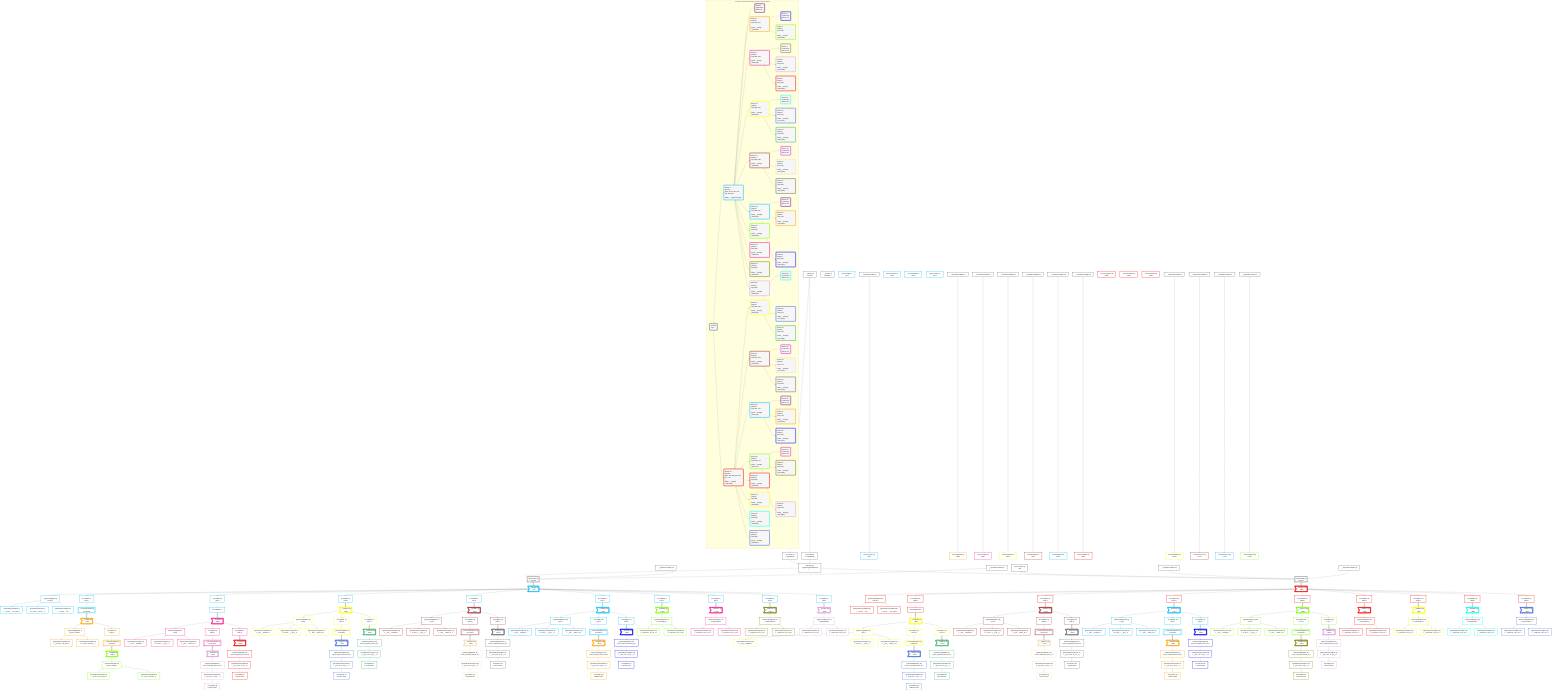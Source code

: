 graph TD
    classDef path fill:#eee,stroke:#000,color:#000
    classDef plan fill:#fff,stroke-width:3px,color:#000
    classDef itemplan fill:#fff,stroke-width:6px,color:#000
    classDef sideeffectplan fill:#f00,stroke-width:6px,color:#000
    classDef bucket fill:#f6f6f6,color:#000,stroke-width:6px,text-align:left


    %% define steps
    __Value3["__Value[3∈0]<br />ᐸcontextᐳ"]:::plan
    __Value5["__Value[5∈0]<br />ᐸrootValueᐳ"]:::plan
    Access27["Access[27∈0]<br />ᐸ3.pgSettingsᐳ"]:::plan
    Access28["Access[28∈0]<br />ᐸ3.withPgClientᐳ"]:::plan
    Object29["Object[29∈0]<br />ᐸ{pgSettings,withPgClient}ᐳ"]:::plan
    __InputStaticLeaf146["__InputStaticLeaf[146∈0]"]:::plan
    __InputStaticLeaf169["__InputStaticLeaf[169∈0]"]:::plan
    PgSelect26[["PgSelect[26∈0]<br />ᐸpersonᐳ"]]:::plan
    Connection57["Connection[57∈0]<br />ᐸ53ᐳ"]:::plan
    __Item58>"__Item[58∈1]<br />ᐸ26ᐳ"]:::itemplan
    PgSelectSingle59["PgSelectSingle[59∈1]<br />ᐸpersonᐳ"]:::plan
    PgClassExpression60["PgClassExpression[60∈1]<br />ᐸ__person__...full_name”ᐳ"]:::plan
    PgClassExpression62["PgClassExpression[62∈1]<br />ᐸ”c”.”perso..._person__)ᐳ"]:::plan
    Connection90["Connection[90∈1]<br />ᐸ86ᐳ"]:::plan
    PgClassExpression91["PgClassExpression[91∈1]<br />ᐸ__person__.”id”ᐳ"]:::plan
    __InputStaticLeaf93["__InputStaticLeaf[93∈0]"]:::plan
    Connection117["Connection[117∈1]<br />ᐸ113ᐳ"]:::plan
    Connection164["Connection[164∈1]<br />ᐸ160ᐳ"]:::plan
    Connection203["Connection[203∈1]<br />ᐸ199ᐳ"]:::plan
    Connection221["Connection[221∈1]<br />ᐸ217ᐳ"]:::plan
    Access862["Access[862∈1]<br />ᐸ58.4ᐳ"]:::plan
    __ListTransform249[["__ListTransform[249∈1]<br />ᐸeach:248ᐳ"]]:::plan
    __Item252>"__Item[252∈3]<br />ᐸ249ᐳ"]:::itemplan
    PgSelectSingle253["PgSelectSingle[253∈3]<br />ᐸperson_friendsᐳ"]:::plan
    PgClassExpression254["PgClassExpression[254∈3]<br />ᐸ__person_f...full_name”ᐳ"]:::plan
    PgClassExpression256["PgClassExpression[256∈3]<br />ᐸ”c”.”perso...friends__)ᐳ"]:::plan
    __InputStaticLeaf257["__InputStaticLeaf[257∈0]"]:::plan
    Connection284["Connection[284∈3]<br />ᐸ280ᐳ"]:::plan
    Access861["Access[861∈3]<br />ᐸ252.0ᐳ"]:::plan
    __ListTransform286[["__ListTransform[286∈3]<br />ᐸeach:285ᐳ"]]:::plan
    __Item289>"__Item[289∈5]<br />ᐸ286ᐳ"]:::itemplan
    PgSelectSingle290["PgSelectSingle[290∈5]<br />ᐸperson_friendsᐳ"]:::plan
    PgClassExpression291["PgClassExpression[291∈5]<br />ᐸ__person_f...full_name”ᐳ"]:::plan
    PgClassExpression293["PgClassExpression[293∈5]<br />ᐸ”c”.”perso...friends__)ᐳ"]:::plan
    Access859["Access[859∈1]<br />ᐸ58.3ᐳ"]:::plan
    Reverse860["Reverse[860∈1]"]:::plan
    __Item295>"__Item[295∈6]<br />ᐸ860ᐳ"]:::itemplan
    PgSelectSingle296["PgSelectSingle[296∈6]<br />ᐸpostᐳ"]:::plan
    PgClassExpression297["PgClassExpression[297∈6]<br />ᐸ__post__.”headline”ᐳ"]:::plan
    PgClassExpression301["PgClassExpression[301∈6]<br />ᐸ”a”.”post_...(__post__)ᐳ"]:::plan
    PgClassExpression302["PgClassExpression[302∈6]<br />ᐸ__post__.”author_id”ᐳ"]:::plan
    __InputStaticLeaf303["__InputStaticLeaf[303∈0]"]:::plan
    Connection313["Connection[313∈6]<br />ᐸ309ᐳ"]:::plan
    Access857["Access[857∈6]<br />ᐸ295.0ᐳ"]:::plan
    __ListTransform325[["__ListTransform[325∈6]<br />ᐸeach:324ᐳ"]]:::plan
    __Item329>"__Item[329∈8]<br />ᐸ325ᐳ"]:::itemplan
    PgSelectSingle330["PgSelectSingle[330∈8]<br />ᐸpost_computed_interval_setᐳ"]:::plan
    PgClassExpression331["PgClassExpression[331∈8]<br />ᐸ__post_com...al_set__.vᐳ"]:::plan
    Access332["Access[332∈8]<br />ᐸ331.secondsᐳ"]:::plan
    Access858["Access[858∈6]<br />ᐸ295.1ᐳ"]:::plan
    __Item333>"__Item[333∈9]<br />ᐸ858ᐳ"]:::itemplan
    PgSelectSingle334["PgSelectSingle[334∈9]<br />ᐸpost_computed_interval_setᐳ"]:::plan
    PgClassExpression335["PgClassExpression[335∈9]<br />ᐸ__post_com...al_set__.vᐳ"]:::plan
    Access336["Access[336∈9]<br />ᐸ335.secondsᐳ"]:::plan
    Access866["Access[866∈1]<br />ᐸ58.8ᐳ"]:::plan
    __Item337>"__Item[337∈10]<br />ᐸ866ᐳ"]:::itemplan
    PgSelectSingle338["PgSelectSingle[338∈10]<br />ᐸpostᐳ"]:::plan
    PgClassExpression339["PgClassExpression[339∈10]<br />ᐸ__post__.”headline”ᐳ"]:::plan
    PgClassExpression343["PgClassExpression[343∈10]<br />ᐸ”a”.”post_...(__post__)ᐳ"]:::plan
    PgClassExpression344["PgClassExpression[344∈10]<br />ᐸ__post__.”author_id”ᐳ"]:::plan
    __InputStaticLeaf345["__InputStaticLeaf[345∈0]"]:::plan
    Connection355["Connection[355∈10]<br />ᐸ351ᐳ"]:::plan
    Access855["Access[855∈10]<br />ᐸ337.0ᐳ"]:::plan
    __ListTransform367[["__ListTransform[367∈10]<br />ᐸeach:366ᐳ"]]:::plan
    __Item371>"__Item[371∈12]<br />ᐸ367ᐳ"]:::itemplan
    PgSelectSingle372["PgSelectSingle[372∈12]<br />ᐸpost_computed_interval_setᐳ"]:::plan
    PgClassExpression373["PgClassExpression[373∈12]<br />ᐸ__post_com...al_set__.vᐳ"]:::plan
    Access374["Access[374∈12]<br />ᐸ373.secondsᐳ"]:::plan
    Access856["Access[856∈10]<br />ᐸ337.1ᐳ"]:::plan
    __Item375>"__Item[375∈13]<br />ᐸ856ᐳ"]:::itemplan
    PgSelectSingle376["PgSelectSingle[376∈13]<br />ᐸpost_computed_interval_setᐳ"]:::plan
    PgClassExpression377["PgClassExpression[377∈13]<br />ᐸ__post_com...al_set__.vᐳ"]:::plan
    Access378["Access[378∈13]<br />ᐸ377.secondsᐳ"]:::plan
    Access854["Access[854∈1]<br />ᐸ58.2ᐳ"]:::plan
    __Item380>"__Item[380∈14]<br />ᐸ854ᐳ"]:::itemplan
    PgSelectSingle381["PgSelectSingle[381∈14]<br />ᐸpostᐳ"]:::plan
    PgClassExpression382["PgClassExpression[382∈14]<br />ᐸ__post__.”headline”ᐳ"]:::plan
    PgClassExpression386["PgClassExpression[386∈14]<br />ᐸ”a”.”post_...(__post__)ᐳ"]:::plan
    PgClassExpression387["PgClassExpression[387∈14]<br />ᐸ__post__.”author_id”ᐳ"]:::plan
    __InputStaticLeaf388["__InputStaticLeaf[388∈0]"]:::plan
    Connection398["Connection[398∈14]<br />ᐸ394ᐳ"]:::plan
    Access852["Access[852∈14]<br />ᐸ380.0ᐳ"]:::plan
    __ListTransform410[["__ListTransform[410∈14]<br />ᐸeach:409ᐳ"]]:::plan
    __Item414>"__Item[414∈16]<br />ᐸ410ᐳ"]:::itemplan
    PgSelectSingle415["PgSelectSingle[415∈16]<br />ᐸpost_computed_interval_setᐳ"]:::plan
    PgClassExpression416["PgClassExpression[416∈16]<br />ᐸ__post_com...al_set__.vᐳ"]:::plan
    Access417["Access[417∈16]<br />ᐸ416.secondsᐳ"]:::plan
    Access853["Access[853∈14]<br />ᐸ380.1ᐳ"]:::plan
    __Item418>"__Item[418∈17]<br />ᐸ853ᐳ"]:::itemplan
    PgSelectSingle419["PgSelectSingle[419∈17]<br />ᐸpost_computed_interval_setᐳ"]:::plan
    PgClassExpression420["PgClassExpression[420∈17]<br />ᐸ__post_com...al_set__.vᐳ"]:::plan
    Access421["Access[421∈17]<br />ᐸ420.secondsᐳ"]:::plan
    Access865["Access[865∈1]<br />ᐸ58.7ᐳ"]:::plan
    __Item422>"__Item[422∈18]<br />ᐸ865ᐳ"]:::itemplan
    PgSelectSingle423["PgSelectSingle[423∈18]<br />ᐸpostᐳ"]:::plan
    PgClassExpression424["PgClassExpression[424∈18]<br />ᐸ__post__.”headline”ᐳ"]:::plan
    PgClassExpression428["PgClassExpression[428∈18]<br />ᐸ”a”.”post_...(__post__)ᐳ"]:::plan
    PgClassExpression429["PgClassExpression[429∈18]<br />ᐸ__post__.”author_id”ᐳ"]:::plan
    __InputStaticLeaf430["__InputStaticLeaf[430∈0]"]:::plan
    Connection440["Connection[440∈18]<br />ᐸ436ᐳ"]:::plan
    Access850["Access[850∈18]<br />ᐸ422.0ᐳ"]:::plan
    __ListTransform452[["__ListTransform[452∈18]<br />ᐸeach:451ᐳ"]]:::plan
    __Item456>"__Item[456∈20]<br />ᐸ452ᐳ"]:::itemplan
    PgSelectSingle457["PgSelectSingle[457∈20]<br />ᐸpost_computed_interval_setᐳ"]:::plan
    PgClassExpression458["PgClassExpression[458∈20]<br />ᐸ__post_com...al_set__.vᐳ"]:::plan
    Access459["Access[459∈20]<br />ᐸ458.secondsᐳ"]:::plan
    Access851["Access[851∈18]<br />ᐸ422.1ᐳ"]:::plan
    __Item460>"__Item[460∈21]<br />ᐸ851ᐳ"]:::itemplan
    PgSelectSingle461["PgSelectSingle[461∈21]<br />ᐸpost_computed_interval_setᐳ"]:::plan
    PgClassExpression462["PgClassExpression[462∈21]<br />ᐸ__post_com...al_set__.vᐳ"]:::plan
    Access463["Access[463∈21]<br />ᐸ462.secondsᐳ"]:::plan
    Access849["Access[849∈1]<br />ᐸ58.1ᐳ"]:::plan
    __Item465>"__Item[465∈22]<br />ᐸ849ᐳ"]:::itemplan
    PgSelectSingle466["PgSelectSingle[466∈22]<br />ᐸcompoundKeyᐳ"]:::plan
    PgClassExpression467["PgClassExpression[467∈22]<br />ᐸ__compound...rson_id_1”ᐳ"]:::plan
    PgClassExpression468["PgClassExpression[468∈22]<br />ᐸ__compound...rson_id_2”ᐳ"]:::plan
    Access848["Access[848∈1]<br />ᐸ58.0ᐳ"]:::plan
    __Item470>"__Item[470∈23]<br />ᐸ848ᐳ"]:::itemplan
    PgSelectSingle471["PgSelectSingle[471∈23]<br />ᐸcompoundKeyᐳ"]:::plan
    PgClassExpression472["PgClassExpression[472∈23]<br />ᐸ__compound...rson_id_1”ᐳ"]:::plan
    PgClassExpression473["PgClassExpression[473∈23]<br />ᐸ__compound...rson_id_2”ᐳ"]:::plan
    Access864["Access[864∈1]<br />ᐸ58.6ᐳ"]:::plan
    __Item474>"__Item[474∈24]<br />ᐸ864ᐳ"]:::itemplan
    PgSelectSingle475["PgSelectSingle[475∈24]<br />ᐸcompoundKeyᐳ"]:::plan
    PgClassExpression476["PgClassExpression[476∈24]<br />ᐸ__compound...rson_id_1”ᐳ"]:::plan
    PgClassExpression477["PgClassExpression[477∈24]<br />ᐸ__compound...rson_id_2”ᐳ"]:::plan
    Access863["Access[863∈1]<br />ᐸ58.5ᐳ"]:::plan
    __Item478>"__Item[478∈25]<br />ᐸ863ᐳ"]:::itemplan
    PgSelectSingle479["PgSelectSingle[479∈25]<br />ᐸcompoundKeyᐳ"]:::plan
    PgClassExpression480["PgClassExpression[480∈25]<br />ᐸ__compound...rson_id_1”ᐳ"]:::plan
    PgClassExpression481["PgClassExpression[481∈25]<br />ᐸ__compound...rson_id_2”ᐳ"]:::plan
    __InputStaticLeaf541["__InputStaticLeaf[541∈0]"]:::plan
    __InputStaticLeaf564["__InputStaticLeaf[564∈0]"]:::plan
    PgSelect482[["PgSelect[482∈0]<br />ᐸpersonᐳ"]]:::plan
    __Item483>"__Item[483∈26]<br />ᐸ482ᐳ"]:::itemplan
    PgSelectSingle484["PgSelectSingle[484∈26]<br />ᐸpersonᐳ"]:::plan
    PgClassExpression485["PgClassExpression[485∈26]<br />ᐸ__person__.”id”ᐳ"]:::plan
    PgClassExpression486["PgClassExpression[486∈26]<br />ᐸ__person__...full_name”ᐳ"]:::plan
    __InputStaticLeaf488["__InputStaticLeaf[488∈0]"]:::plan
    Connection512["Connection[512∈26]<br />ᐸ508ᐳ"]:::plan
    Connection559["Connection[559∈26]<br />ᐸ555ᐳ"]:::plan
    Connection598["Connection[598∈26]<br />ᐸ594ᐳ"]:::plan
    Connection616["Connection[616∈26]<br />ᐸ612ᐳ"]:::plan
    Access842["Access[842∈26]<br />ᐸ483.3ᐳ"]:::plan
    Reverse843["Reverse[843∈26]"]:::plan
    __Item644>"__Item[644∈27]<br />ᐸ843ᐳ"]:::itemplan
    PgSelectSingle645["PgSelectSingle[645∈27]<br />ᐸpostᐳ"]:::plan
    PgClassExpression646["PgClassExpression[646∈27]<br />ᐸ__post__.”headline”ᐳ"]:::plan
    PgClassExpression650["PgClassExpression[650∈27]<br />ᐸ”a”.”post_...(__post__)ᐳ"]:::plan
    PgClassExpression651["PgClassExpression[651∈27]<br />ᐸ__post__.”author_id”ᐳ"]:::plan
    __InputStaticLeaf652["__InputStaticLeaf[652∈0]"]:::plan
    Connection662["Connection[662∈27]<br />ᐸ658ᐳ"]:::plan
    Access840["Access[840∈27]<br />ᐸ644.0ᐳ"]:::plan
    __ListTransform674[["__ListTransform[674∈27]<br />ᐸeach:673ᐳ"]]:::plan
    __Item678>"__Item[678∈29]<br />ᐸ674ᐳ"]:::itemplan
    PgSelectSingle679["PgSelectSingle[679∈29]<br />ᐸpost_computed_interval_setᐳ"]:::plan
    PgClassExpression680["PgClassExpression[680∈29]<br />ᐸ__post_com...al_set__.vᐳ"]:::plan
    Access681["Access[681∈29]<br />ᐸ680.secondsᐳ"]:::plan
    Access841["Access[841∈27]<br />ᐸ644.1ᐳ"]:::plan
    __Item682>"__Item[682∈30]<br />ᐸ841ᐳ"]:::itemplan
    PgSelectSingle683["PgSelectSingle[683∈30]<br />ᐸpost_computed_interval_setᐳ"]:::plan
    PgClassExpression684["PgClassExpression[684∈30]<br />ᐸ__post_com...al_set__.vᐳ"]:::plan
    Access685["Access[685∈30]<br />ᐸ684.secondsᐳ"]:::plan
    Access847["Access[847∈26]<br />ᐸ483.7ᐳ"]:::plan
    __Item686>"__Item[686∈31]<br />ᐸ847ᐳ"]:::itemplan
    PgSelectSingle687["PgSelectSingle[687∈31]<br />ᐸpostᐳ"]:::plan
    PgClassExpression688["PgClassExpression[688∈31]<br />ᐸ__post__.”headline”ᐳ"]:::plan
    PgClassExpression692["PgClassExpression[692∈31]<br />ᐸ”a”.”post_...(__post__)ᐳ"]:::plan
    PgClassExpression693["PgClassExpression[693∈31]<br />ᐸ__post__.”author_id”ᐳ"]:::plan
    __InputStaticLeaf694["__InputStaticLeaf[694∈0]"]:::plan
    Connection704["Connection[704∈31]<br />ᐸ700ᐳ"]:::plan
    Access838["Access[838∈31]<br />ᐸ686.0ᐳ"]:::plan
    __ListTransform716[["__ListTransform[716∈31]<br />ᐸeach:715ᐳ"]]:::plan
    __Item720>"__Item[720∈33]<br />ᐸ716ᐳ"]:::itemplan
    PgSelectSingle721["PgSelectSingle[721∈33]<br />ᐸpost_computed_interval_setᐳ"]:::plan
    PgClassExpression722["PgClassExpression[722∈33]<br />ᐸ__post_com...al_set__.vᐳ"]:::plan
    Access723["Access[723∈33]<br />ᐸ722.secondsᐳ"]:::plan
    Access839["Access[839∈31]<br />ᐸ686.1ᐳ"]:::plan
    __Item724>"__Item[724∈34]<br />ᐸ839ᐳ"]:::itemplan
    PgSelectSingle725["PgSelectSingle[725∈34]<br />ᐸpost_computed_interval_setᐳ"]:::plan
    PgClassExpression726["PgClassExpression[726∈34]<br />ᐸ__post_com...al_set__.vᐳ"]:::plan
    Access727["Access[727∈34]<br />ᐸ726.secondsᐳ"]:::plan
    Access837["Access[837∈26]<br />ᐸ483.2ᐳ"]:::plan
    __Item729>"__Item[729∈35]<br />ᐸ837ᐳ"]:::itemplan
    PgSelectSingle730["PgSelectSingle[730∈35]<br />ᐸpostᐳ"]:::plan
    PgClassExpression731["PgClassExpression[731∈35]<br />ᐸ__post__.”headline”ᐳ"]:::plan
    PgClassExpression735["PgClassExpression[735∈35]<br />ᐸ”a”.”post_...(__post__)ᐳ"]:::plan
    PgClassExpression736["PgClassExpression[736∈35]<br />ᐸ__post__.”author_id”ᐳ"]:::plan
    __InputStaticLeaf737["__InputStaticLeaf[737∈0]"]:::plan
    Connection747["Connection[747∈35]<br />ᐸ743ᐳ"]:::plan
    Access835["Access[835∈35]<br />ᐸ729.0ᐳ"]:::plan
    __ListTransform759[["__ListTransform[759∈35]<br />ᐸeach:758ᐳ"]]:::plan
    __Item763>"__Item[763∈37]<br />ᐸ759ᐳ"]:::itemplan
    PgSelectSingle764["PgSelectSingle[764∈37]<br />ᐸpost_computed_interval_setᐳ"]:::plan
    PgClassExpression765["PgClassExpression[765∈37]<br />ᐸ__post_com...al_set__.vᐳ"]:::plan
    Access766["Access[766∈37]<br />ᐸ765.secondsᐳ"]:::plan
    Access836["Access[836∈35]<br />ᐸ729.1ᐳ"]:::plan
    __Item767>"__Item[767∈38]<br />ᐸ836ᐳ"]:::itemplan
    PgSelectSingle768["PgSelectSingle[768∈38]<br />ᐸpost_computed_interval_setᐳ"]:::plan
    PgClassExpression769["PgClassExpression[769∈38]<br />ᐸ__post_com...al_set__.vᐳ"]:::plan
    Access770["Access[770∈38]<br />ᐸ769.secondsᐳ"]:::plan
    Access846["Access[846∈26]<br />ᐸ483.6ᐳ"]:::plan
    __Item771>"__Item[771∈39]<br />ᐸ846ᐳ"]:::itemplan
    PgSelectSingle772["PgSelectSingle[772∈39]<br />ᐸpostᐳ"]:::plan
    PgClassExpression773["PgClassExpression[773∈39]<br />ᐸ__post__.”headline”ᐳ"]:::plan
    PgClassExpression777["PgClassExpression[777∈39]<br />ᐸ”a”.”post_...(__post__)ᐳ"]:::plan
    PgClassExpression778["PgClassExpression[778∈39]<br />ᐸ__post__.”author_id”ᐳ"]:::plan
    __InputStaticLeaf779["__InputStaticLeaf[779∈0]"]:::plan
    Connection789["Connection[789∈39]<br />ᐸ785ᐳ"]:::plan
    Access833["Access[833∈39]<br />ᐸ771.0ᐳ"]:::plan
    __ListTransform801[["__ListTransform[801∈39]<br />ᐸeach:800ᐳ"]]:::plan
    __Item805>"__Item[805∈41]<br />ᐸ801ᐳ"]:::itemplan
    PgSelectSingle806["PgSelectSingle[806∈41]<br />ᐸpost_computed_interval_setᐳ"]:::plan
    PgClassExpression807["PgClassExpression[807∈41]<br />ᐸ__post_com...al_set__.vᐳ"]:::plan
    Access808["Access[808∈41]<br />ᐸ807.secondsᐳ"]:::plan
    Access834["Access[834∈39]<br />ᐸ771.1ᐳ"]:::plan
    __Item809>"__Item[809∈42]<br />ᐸ834ᐳ"]:::itemplan
    PgSelectSingle810["PgSelectSingle[810∈42]<br />ᐸpost_computed_interval_setᐳ"]:::plan
    PgClassExpression811["PgClassExpression[811∈42]<br />ᐸ__post_com...al_set__.vᐳ"]:::plan
    Access812["Access[812∈42]<br />ᐸ811.secondsᐳ"]:::plan
    Access832["Access[832∈26]<br />ᐸ483.1ᐳ"]:::plan
    __Item814>"__Item[814∈43]<br />ᐸ832ᐳ"]:::itemplan
    PgSelectSingle815["PgSelectSingle[815∈43]<br />ᐸcompoundKeyᐳ"]:::plan
    PgClassExpression816["PgClassExpression[816∈43]<br />ᐸ__compound...rson_id_1”ᐳ"]:::plan
    PgClassExpression817["PgClassExpression[817∈43]<br />ᐸ__compound...rson_id_2”ᐳ"]:::plan
    Access831["Access[831∈26]<br />ᐸ483.0ᐳ"]:::plan
    __Item819>"__Item[819∈44]<br />ᐸ831ᐳ"]:::itemplan
    PgSelectSingle820["PgSelectSingle[820∈44]<br />ᐸcompoundKeyᐳ"]:::plan
    PgClassExpression821["PgClassExpression[821∈44]<br />ᐸ__compound...rson_id_1”ᐳ"]:::plan
    PgClassExpression822["PgClassExpression[822∈44]<br />ᐸ__compound...rson_id_2”ᐳ"]:::plan
    Access845["Access[845∈26]<br />ᐸ483.5ᐳ"]:::plan
    __Item823>"__Item[823∈45]<br />ᐸ845ᐳ"]:::itemplan
    PgSelectSingle824["PgSelectSingle[824∈45]<br />ᐸcompoundKeyᐳ"]:::plan
    PgClassExpression825["PgClassExpression[825∈45]<br />ᐸ__compound...rson_id_1”ᐳ"]:::plan
    PgClassExpression826["PgClassExpression[826∈45]<br />ᐸ__compound...rson_id_2”ᐳ"]:::plan
    Access844["Access[844∈26]<br />ᐸ483.4ᐳ"]:::plan
    __Item827>"__Item[827∈46]<br />ᐸ844ᐳ"]:::itemplan
    PgSelectSingle828["PgSelectSingle[828∈46]<br />ᐸcompoundKeyᐳ"]:::plan
    PgClassExpression829["PgClassExpression[829∈46]<br />ᐸ__compound...rson_id_1”ᐳ"]:::plan
    PgClassExpression830["PgClassExpression[830∈46]<br />ᐸ__compound...rson_id_2”ᐳ"]:::plan

    %% plan dependencies
    __Value3 --> Access27
    __Value3 --> Access28
    Access27 & Access28 --> Object29
    Object29 & __InputStaticLeaf146 & __InputStaticLeaf169 --> PgSelect26
    PgSelect26 ==> __Item58
    __Item58 --> PgSelectSingle59
    PgSelectSingle59 --> PgClassExpression60
    PgSelectSingle59 --> PgClassExpression62
    PgSelectSingle59 --> PgClassExpression91
    __InputStaticLeaf93 --> Connection117
    __Item58 --> Access862
    Access862 --> __ListTransform249
    __ListTransform249 ==> __Item252
    __Item252 --> PgSelectSingle253
    PgSelectSingle253 --> PgClassExpression254
    PgSelectSingle253 --> PgClassExpression256
    __InputStaticLeaf257 --> Connection284
    __Item252 --> Access861
    Access861 --> __ListTransform286
    __ListTransform286 ==> __Item289
    __Item289 --> PgSelectSingle290
    PgSelectSingle290 --> PgClassExpression291
    PgSelectSingle290 --> PgClassExpression293
    __Item58 --> Access859
    Access859 --> Reverse860
    Reverse860 ==> __Item295
    __Item295 --> PgSelectSingle296
    PgSelectSingle296 --> PgClassExpression297
    PgSelectSingle296 --> PgClassExpression301
    PgSelectSingle296 --> PgClassExpression302
    __InputStaticLeaf303 --> Connection313
    __Item295 --> Access857
    Access857 --> __ListTransform325
    __ListTransform325 ==> __Item329
    __Item329 --> PgSelectSingle330
    PgSelectSingle330 --> PgClassExpression331
    PgClassExpression331 --> Access332
    __Item295 --> Access858
    Access858 ==> __Item333
    __Item333 --> PgSelectSingle334
    PgSelectSingle334 --> PgClassExpression335
    PgClassExpression335 --> Access336
    __Item58 --> Access866
    Access866 ==> __Item337
    __Item337 --> PgSelectSingle338
    PgSelectSingle338 --> PgClassExpression339
    PgSelectSingle338 --> PgClassExpression343
    PgSelectSingle338 --> PgClassExpression344
    __InputStaticLeaf345 --> Connection355
    __Item337 --> Access855
    Access855 --> __ListTransform367
    __ListTransform367 ==> __Item371
    __Item371 --> PgSelectSingle372
    PgSelectSingle372 --> PgClassExpression373
    PgClassExpression373 --> Access374
    __Item337 --> Access856
    Access856 ==> __Item375
    __Item375 --> PgSelectSingle376
    PgSelectSingle376 --> PgClassExpression377
    PgClassExpression377 --> Access378
    __Item58 --> Access854
    Access854 ==> __Item380
    __Item380 --> PgSelectSingle381
    PgSelectSingle381 --> PgClassExpression382
    PgSelectSingle381 --> PgClassExpression386
    PgSelectSingle381 --> PgClassExpression387
    __InputStaticLeaf388 --> Connection398
    __Item380 --> Access852
    Access852 --> __ListTransform410
    __ListTransform410 ==> __Item414
    __Item414 --> PgSelectSingle415
    PgSelectSingle415 --> PgClassExpression416
    PgClassExpression416 --> Access417
    __Item380 --> Access853
    Access853 ==> __Item418
    __Item418 --> PgSelectSingle419
    PgSelectSingle419 --> PgClassExpression420
    PgClassExpression420 --> Access421
    __Item58 --> Access865
    Access865 ==> __Item422
    __Item422 --> PgSelectSingle423
    PgSelectSingle423 --> PgClassExpression424
    PgSelectSingle423 --> PgClassExpression428
    PgSelectSingle423 --> PgClassExpression429
    __InputStaticLeaf430 --> Connection440
    __Item422 --> Access850
    Access850 --> __ListTransform452
    __ListTransform452 ==> __Item456
    __Item456 --> PgSelectSingle457
    PgSelectSingle457 --> PgClassExpression458
    PgClassExpression458 --> Access459
    __Item422 --> Access851
    Access851 ==> __Item460
    __Item460 --> PgSelectSingle461
    PgSelectSingle461 --> PgClassExpression462
    PgClassExpression462 --> Access463
    __Item58 --> Access849
    Access849 ==> __Item465
    __Item465 --> PgSelectSingle466
    PgSelectSingle466 --> PgClassExpression467
    PgSelectSingle466 --> PgClassExpression468
    __Item58 --> Access848
    Access848 ==> __Item470
    __Item470 --> PgSelectSingle471
    PgSelectSingle471 --> PgClassExpression472
    PgSelectSingle471 --> PgClassExpression473
    __Item58 --> Access864
    Access864 ==> __Item474
    __Item474 --> PgSelectSingle475
    PgSelectSingle475 --> PgClassExpression476
    PgSelectSingle475 --> PgClassExpression477
    __Item58 --> Access863
    Access863 ==> __Item478
    __Item478 --> PgSelectSingle479
    PgSelectSingle479 --> PgClassExpression480
    PgSelectSingle479 --> PgClassExpression481
    Object29 & Connection57 & __InputStaticLeaf541 & __InputStaticLeaf564 --> PgSelect482
    PgSelect482 ==> __Item483
    __Item483 --> PgSelectSingle484
    PgSelectSingle484 --> PgClassExpression485
    PgSelectSingle484 --> PgClassExpression486
    __InputStaticLeaf488 --> Connection512
    __Item483 --> Access842
    Access842 --> Reverse843
    Reverse843 ==> __Item644
    __Item644 --> PgSelectSingle645
    PgSelectSingle645 --> PgClassExpression646
    PgSelectSingle645 --> PgClassExpression650
    PgSelectSingle645 --> PgClassExpression651
    __InputStaticLeaf652 --> Connection662
    __Item644 --> Access840
    Access840 --> __ListTransform674
    __ListTransform674 ==> __Item678
    __Item678 --> PgSelectSingle679
    PgSelectSingle679 --> PgClassExpression680
    PgClassExpression680 --> Access681
    __Item644 --> Access841
    Access841 ==> __Item682
    __Item682 --> PgSelectSingle683
    PgSelectSingle683 --> PgClassExpression684
    PgClassExpression684 --> Access685
    __Item483 --> Access847
    Access847 ==> __Item686
    __Item686 --> PgSelectSingle687
    PgSelectSingle687 --> PgClassExpression688
    PgSelectSingle687 --> PgClassExpression692
    PgSelectSingle687 --> PgClassExpression693
    __InputStaticLeaf694 --> Connection704
    __Item686 --> Access838
    Access838 --> __ListTransform716
    __ListTransform716 ==> __Item720
    __Item720 --> PgSelectSingle721
    PgSelectSingle721 --> PgClassExpression722
    PgClassExpression722 --> Access723
    __Item686 --> Access839
    Access839 ==> __Item724
    __Item724 --> PgSelectSingle725
    PgSelectSingle725 --> PgClassExpression726
    PgClassExpression726 --> Access727
    __Item483 --> Access837
    Access837 ==> __Item729
    __Item729 --> PgSelectSingle730
    PgSelectSingle730 --> PgClassExpression731
    PgSelectSingle730 --> PgClassExpression735
    PgSelectSingle730 --> PgClassExpression736
    __InputStaticLeaf737 --> Connection747
    __Item729 --> Access835
    Access835 --> __ListTransform759
    __ListTransform759 ==> __Item763
    __Item763 --> PgSelectSingle764
    PgSelectSingle764 --> PgClassExpression765
    PgClassExpression765 --> Access766
    __Item729 --> Access836
    Access836 ==> __Item767
    __Item767 --> PgSelectSingle768
    PgSelectSingle768 --> PgClassExpression769
    PgClassExpression769 --> Access770
    __Item483 --> Access846
    Access846 ==> __Item771
    __Item771 --> PgSelectSingle772
    PgSelectSingle772 --> PgClassExpression773
    PgSelectSingle772 --> PgClassExpression777
    PgSelectSingle772 --> PgClassExpression778
    __InputStaticLeaf779 --> Connection789
    __Item771 --> Access833
    Access833 --> __ListTransform801
    __ListTransform801 ==> __Item805
    __Item805 --> PgSelectSingle806
    PgSelectSingle806 --> PgClassExpression807
    PgClassExpression807 --> Access808
    __Item771 --> Access834
    Access834 ==> __Item809
    __Item809 --> PgSelectSingle810
    PgSelectSingle810 --> PgClassExpression811
    PgClassExpression811 --> Access812
    __Item483 --> Access832
    Access832 ==> __Item814
    __Item814 --> PgSelectSingle815
    PgSelectSingle815 --> PgClassExpression816
    PgSelectSingle815 --> PgClassExpression817
    __Item483 --> Access831
    Access831 ==> __Item819
    __Item819 --> PgSelectSingle820
    PgSelectSingle820 --> PgClassExpression821
    PgSelectSingle820 --> PgClassExpression822
    __Item483 --> Access845
    Access845 ==> __Item823
    __Item823 --> PgSelectSingle824
    PgSelectSingle824 --> PgClassExpression825
    PgSelectSingle824 --> PgClassExpression826
    __Item483 --> Access844
    Access844 ==> __Item827
    __Item827 --> PgSelectSingle828
    PgSelectSingle828 --> PgClassExpression829
    PgSelectSingle828 --> PgClassExpression830

    %% plan-to-path relationships

    subgraph "Buckets for queries/v4/simple-procedure-computed-fields"
    Bucket0("Bucket 0<br />(root)"):::bucket
    classDef bucket0 stroke:#696969
    class Bucket0,__Value3,__Value5,PgSelect26,Access27,Access28,Object29,Connection57,__InputStaticLeaf93,__InputStaticLeaf146,__InputStaticLeaf169,__InputStaticLeaf257,__InputStaticLeaf303,__InputStaticLeaf345,__InputStaticLeaf388,__InputStaticLeaf430,PgSelect482,__InputStaticLeaf488,__InputStaticLeaf541,__InputStaticLeaf564,__InputStaticLeaf652,__InputStaticLeaf694,__InputStaticLeaf737,__InputStaticLeaf779 bucket0
    Bucket1("Bucket 1<br />(listItem)<br />Deps: 26, 93, 257, 303, 345, 388, 430<br /><br />ROOT __Item{1}ᐸ26ᐳ[58]"):::bucket
    classDef bucket1 stroke:#00bfff
    class Bucket1,__Item58,PgSelectSingle59,PgClassExpression60,PgClassExpression62,Connection90,PgClassExpression91,Connection117,Connection164,Connection203,Connection221,__ListTransform249,Access848,Access849,Access854,Access859,Reverse860,Access862,Access863,Access864,Access865,Access866 bucket1
    Bucket2("Bucket 2<br />(subroutine)<br />ROOT null"):::bucket
    classDef bucket2 stroke:#7f007f
    class Bucket2 bucket2
    Bucket3("Bucket 3<br />(listItem)<br />Deps: 249, 257<br /><br />ROOT __Item{3}ᐸ249ᐳ[252]"):::bucket
    classDef bucket3 stroke:#ffa500
    class Bucket3,__Item252,PgSelectSingle253,PgClassExpression254,PgClassExpression256,Connection284,__ListTransform286,Access861 bucket3
    Bucket4("Bucket 4<br />(subroutine)<br />ROOT null"):::bucket
    classDef bucket4 stroke:#0000ff
    class Bucket4 bucket4
    Bucket5("Bucket 5<br />(listItem)<br />Deps: 286<br /><br />ROOT __Item{5}ᐸ286ᐳ[289]"):::bucket
    classDef bucket5 stroke:#7fff00
    class Bucket5,__Item289,PgSelectSingle290,PgClassExpression291,PgClassExpression293 bucket5
    Bucket6("Bucket 6<br />(listItem)<br />Deps: 860, 303<br /><br />ROOT __Item{6}ᐸ860ᐳ[295]"):::bucket
    classDef bucket6 stroke:#ff1493
    class Bucket6,__Item295,PgSelectSingle296,PgClassExpression297,PgClassExpression301,PgClassExpression302,Connection313,__ListTransform325,Access857,Access858 bucket6
    Bucket7("Bucket 7<br />(subroutine)<br />ROOT null"):::bucket
    classDef bucket7 stroke:#808000
    class Bucket7 bucket7
    Bucket8("Bucket 8<br />(listItem)<br />Deps: 325<br /><br />ROOT __Item{8}ᐸ325ᐳ[329]"):::bucket
    classDef bucket8 stroke:#dda0dd
    class Bucket8,__Item329,PgSelectSingle330,PgClassExpression331,Access332 bucket8
    Bucket9("Bucket 9<br />(listItem)<br />Deps: 858<br /><br />ROOT __Item{9}ᐸ858ᐳ[333]"):::bucket
    classDef bucket9 stroke:#ff0000
    class Bucket9,__Item333,PgSelectSingle334,PgClassExpression335,Access336 bucket9
    Bucket10("Bucket 10<br />(listItem)<br />Deps: 866, 345<br /><br />ROOT __Item{10}ᐸ866ᐳ[337]"):::bucket
    classDef bucket10 stroke:#ffff00
    class Bucket10,__Item337,PgSelectSingle338,PgClassExpression339,PgClassExpression343,PgClassExpression344,Connection355,__ListTransform367,Access855,Access856 bucket10
    Bucket11("Bucket 11<br />(subroutine)<br />ROOT null"):::bucket
    classDef bucket11 stroke:#00ffff
    class Bucket11 bucket11
    Bucket12("Bucket 12<br />(listItem)<br />Deps: 367<br /><br />ROOT __Item{12}ᐸ367ᐳ[371]"):::bucket
    classDef bucket12 stroke:#4169e1
    class Bucket12,__Item371,PgSelectSingle372,PgClassExpression373,Access374 bucket12
    Bucket13("Bucket 13<br />(listItem)<br />Deps: 856<br /><br />ROOT __Item{13}ᐸ856ᐳ[375]"):::bucket
    classDef bucket13 stroke:#3cb371
    class Bucket13,__Item375,PgSelectSingle376,PgClassExpression377,Access378 bucket13
    Bucket14("Bucket 14<br />(listItem)<br />Deps: 854, 388<br /><br />ROOT __Item{14}ᐸ854ᐳ[380]"):::bucket
    classDef bucket14 stroke:#a52a2a
    class Bucket14,__Item380,PgSelectSingle381,PgClassExpression382,PgClassExpression386,PgClassExpression387,Connection398,__ListTransform410,Access852,Access853 bucket14
    Bucket15("Bucket 15<br />(subroutine)<br />ROOT null"):::bucket
    classDef bucket15 stroke:#ff00ff
    class Bucket15 bucket15
    Bucket16("Bucket 16<br />(listItem)<br />Deps: 410<br /><br />ROOT __Item{16}ᐸ410ᐳ[414]"):::bucket
    classDef bucket16 stroke:#f5deb3
    class Bucket16,__Item414,PgSelectSingle415,PgClassExpression416,Access417 bucket16
    Bucket17("Bucket 17<br />(listItem)<br />Deps: 853<br /><br />ROOT __Item{17}ᐸ853ᐳ[418]"):::bucket
    classDef bucket17 stroke:#696969
    class Bucket17,__Item418,PgSelectSingle419,PgClassExpression420,Access421 bucket17
    Bucket18("Bucket 18<br />(listItem)<br />Deps: 865, 430<br /><br />ROOT __Item{18}ᐸ865ᐳ[422]"):::bucket
    classDef bucket18 stroke:#00bfff
    class Bucket18,__Item422,PgSelectSingle423,PgClassExpression424,PgClassExpression428,PgClassExpression429,Connection440,__ListTransform452,Access850,Access851 bucket18
    Bucket19("Bucket 19<br />(subroutine)<br />ROOT null"):::bucket
    classDef bucket19 stroke:#7f007f
    class Bucket19 bucket19
    Bucket20("Bucket 20<br />(listItem)<br />Deps: 452<br /><br />ROOT __Item{20}ᐸ452ᐳ[456]"):::bucket
    classDef bucket20 stroke:#ffa500
    class Bucket20,__Item456,PgSelectSingle457,PgClassExpression458,Access459 bucket20
    Bucket21("Bucket 21<br />(listItem)<br />Deps: 851<br /><br />ROOT __Item{21}ᐸ851ᐳ[460]"):::bucket
    classDef bucket21 stroke:#0000ff
    class Bucket21,__Item460,PgSelectSingle461,PgClassExpression462,Access463 bucket21
    Bucket22("Bucket 22<br />(listItem)<br />Deps: 849<br /><br />ROOT __Item{22}ᐸ849ᐳ[465]"):::bucket
    classDef bucket22 stroke:#7fff00
    class Bucket22,__Item465,PgSelectSingle466,PgClassExpression467,PgClassExpression468 bucket22
    Bucket23("Bucket 23<br />(listItem)<br />Deps: 848<br /><br />ROOT __Item{23}ᐸ848ᐳ[470]"):::bucket
    classDef bucket23 stroke:#ff1493
    class Bucket23,__Item470,PgSelectSingle471,PgClassExpression472,PgClassExpression473 bucket23
    Bucket24("Bucket 24<br />(listItem)<br />Deps: 864<br /><br />ROOT __Item{24}ᐸ864ᐳ[474]"):::bucket
    classDef bucket24 stroke:#808000
    class Bucket24,__Item474,PgSelectSingle475,PgClassExpression476,PgClassExpression477 bucket24
    Bucket25("Bucket 25<br />(listItem)<br />Deps: 863<br /><br />ROOT __Item{25}ᐸ863ᐳ[478]"):::bucket
    classDef bucket25 stroke:#dda0dd
    class Bucket25,__Item478,PgSelectSingle479,PgClassExpression480,PgClassExpression481 bucket25
    Bucket26("Bucket 26<br />(listItem)<br />Deps: 482, 488, 652, 694, 737, 779<br /><br />ROOT __Item{26}ᐸ482ᐳ[483]"):::bucket
    classDef bucket26 stroke:#ff0000
    class Bucket26,__Item483,PgSelectSingle484,PgClassExpression485,PgClassExpression486,Connection512,Connection559,Connection598,Connection616,Access831,Access832,Access837,Access842,Reverse843,Access844,Access845,Access846,Access847 bucket26
    Bucket27("Bucket 27<br />(listItem)<br />Deps: 843, 652<br /><br />ROOT __Item{27}ᐸ843ᐳ[644]"):::bucket
    classDef bucket27 stroke:#ffff00
    class Bucket27,__Item644,PgSelectSingle645,PgClassExpression646,PgClassExpression650,PgClassExpression651,Connection662,__ListTransform674,Access840,Access841 bucket27
    Bucket28("Bucket 28<br />(subroutine)<br />ROOT null"):::bucket
    classDef bucket28 stroke:#00ffff
    class Bucket28 bucket28
    Bucket29("Bucket 29<br />(listItem)<br />Deps: 674<br /><br />ROOT __Item{29}ᐸ674ᐳ[678]"):::bucket
    classDef bucket29 stroke:#4169e1
    class Bucket29,__Item678,PgSelectSingle679,PgClassExpression680,Access681 bucket29
    Bucket30("Bucket 30<br />(listItem)<br />Deps: 841<br /><br />ROOT __Item{30}ᐸ841ᐳ[682]"):::bucket
    classDef bucket30 stroke:#3cb371
    class Bucket30,__Item682,PgSelectSingle683,PgClassExpression684,Access685 bucket30
    Bucket31("Bucket 31<br />(listItem)<br />Deps: 847, 694<br /><br />ROOT __Item{31}ᐸ847ᐳ[686]"):::bucket
    classDef bucket31 stroke:#a52a2a
    class Bucket31,__Item686,PgSelectSingle687,PgClassExpression688,PgClassExpression692,PgClassExpression693,Connection704,__ListTransform716,Access838,Access839 bucket31
    Bucket32("Bucket 32<br />(subroutine)<br />ROOT null"):::bucket
    classDef bucket32 stroke:#ff00ff
    class Bucket32 bucket32
    Bucket33("Bucket 33<br />(listItem)<br />Deps: 716<br /><br />ROOT __Item{33}ᐸ716ᐳ[720]"):::bucket
    classDef bucket33 stroke:#f5deb3
    class Bucket33,__Item720,PgSelectSingle721,PgClassExpression722,Access723 bucket33
    Bucket34("Bucket 34<br />(listItem)<br />Deps: 839<br /><br />ROOT __Item{34}ᐸ839ᐳ[724]"):::bucket
    classDef bucket34 stroke:#696969
    class Bucket34,__Item724,PgSelectSingle725,PgClassExpression726,Access727 bucket34
    Bucket35("Bucket 35<br />(listItem)<br />Deps: 837, 737<br /><br />ROOT __Item{35}ᐸ837ᐳ[729]"):::bucket
    classDef bucket35 stroke:#00bfff
    class Bucket35,__Item729,PgSelectSingle730,PgClassExpression731,PgClassExpression735,PgClassExpression736,Connection747,__ListTransform759,Access835,Access836 bucket35
    Bucket36("Bucket 36<br />(subroutine)<br />ROOT null"):::bucket
    classDef bucket36 stroke:#7f007f
    class Bucket36 bucket36
    Bucket37("Bucket 37<br />(listItem)<br />Deps: 759<br /><br />ROOT __Item{37}ᐸ759ᐳ[763]"):::bucket
    classDef bucket37 stroke:#ffa500
    class Bucket37,__Item763,PgSelectSingle764,PgClassExpression765,Access766 bucket37
    Bucket38("Bucket 38<br />(listItem)<br />Deps: 836<br /><br />ROOT __Item{38}ᐸ836ᐳ[767]"):::bucket
    classDef bucket38 stroke:#0000ff
    class Bucket38,__Item767,PgSelectSingle768,PgClassExpression769,Access770 bucket38
    Bucket39("Bucket 39<br />(listItem)<br />Deps: 846, 779<br /><br />ROOT __Item{39}ᐸ846ᐳ[771]"):::bucket
    classDef bucket39 stroke:#7fff00
    class Bucket39,__Item771,PgSelectSingle772,PgClassExpression773,PgClassExpression777,PgClassExpression778,Connection789,__ListTransform801,Access833,Access834 bucket39
    Bucket40("Bucket 40<br />(subroutine)<br />ROOT null"):::bucket
    classDef bucket40 stroke:#ff1493
    class Bucket40 bucket40
    Bucket41("Bucket 41<br />(listItem)<br />Deps: 801<br /><br />ROOT __Item{41}ᐸ801ᐳ[805]"):::bucket
    classDef bucket41 stroke:#808000
    class Bucket41,__Item805,PgSelectSingle806,PgClassExpression807,Access808 bucket41
    Bucket42("Bucket 42<br />(listItem)<br />Deps: 834<br /><br />ROOT __Item{42}ᐸ834ᐳ[809]"):::bucket
    classDef bucket42 stroke:#dda0dd
    class Bucket42,__Item809,PgSelectSingle810,PgClassExpression811,Access812 bucket42
    Bucket43("Bucket 43<br />(listItem)<br />Deps: 832<br /><br />ROOT __Item{43}ᐸ832ᐳ[814]"):::bucket
    classDef bucket43 stroke:#ff0000
    class Bucket43,__Item814,PgSelectSingle815,PgClassExpression816,PgClassExpression817 bucket43
    Bucket44("Bucket 44<br />(listItem)<br />Deps: 831<br /><br />ROOT __Item{44}ᐸ831ᐳ[819]"):::bucket
    classDef bucket44 stroke:#ffff00
    class Bucket44,__Item819,PgSelectSingle820,PgClassExpression821,PgClassExpression822 bucket44
    Bucket45("Bucket 45<br />(listItem)<br />Deps: 845<br /><br />ROOT __Item{45}ᐸ845ᐳ[823]"):::bucket
    classDef bucket45 stroke:#00ffff
    class Bucket45,__Item823,PgSelectSingle824,PgClassExpression825,PgClassExpression826 bucket45
    Bucket46("Bucket 46<br />(listItem)<br />Deps: 844<br /><br />ROOT __Item{46}ᐸ844ᐳ[827]"):::bucket
    classDef bucket46 stroke:#4169e1
    class Bucket46,__Item827,PgSelectSingle828,PgClassExpression829,PgClassExpression830 bucket46
    Bucket0 --> Bucket1 & Bucket26
    Bucket1 --> Bucket2 & Bucket3 & Bucket6 & Bucket10 & Bucket14 & Bucket18 & Bucket22 & Bucket23 & Bucket24 & Bucket25
    Bucket3 --> Bucket4 & Bucket5
    Bucket6 --> Bucket7 & Bucket8 & Bucket9
    Bucket10 --> Bucket11 & Bucket12 & Bucket13
    Bucket14 --> Bucket15 & Bucket16 & Bucket17
    Bucket18 --> Bucket19 & Bucket20 & Bucket21
    Bucket26 --> Bucket27 & Bucket31 & Bucket35 & Bucket39 & Bucket43 & Bucket44 & Bucket45 & Bucket46
    Bucket27 --> Bucket28 & Bucket29 & Bucket30
    Bucket31 --> Bucket32 & Bucket33 & Bucket34
    Bucket35 --> Bucket36 & Bucket37 & Bucket38
    Bucket39 --> Bucket40 & Bucket41 & Bucket42
    end